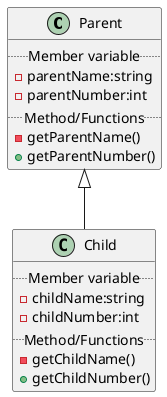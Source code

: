 @startuml diagramName

'Refernce: https://plantuml.com/class-diagram'
class Parent
{
    .. Member variable ..
    - parentName:string
    - parentNumber:int
    .. Method/Functions ..
    - getParentName()
    + getParentNumber() 
}
class Child
{
    .. Member variable ..
    - childName:string
    - childNumber:int
    .. Method/Functions ..
    - getChildName()
    + getChildNumber() 
}

Parent <|-- Child
@enduml
